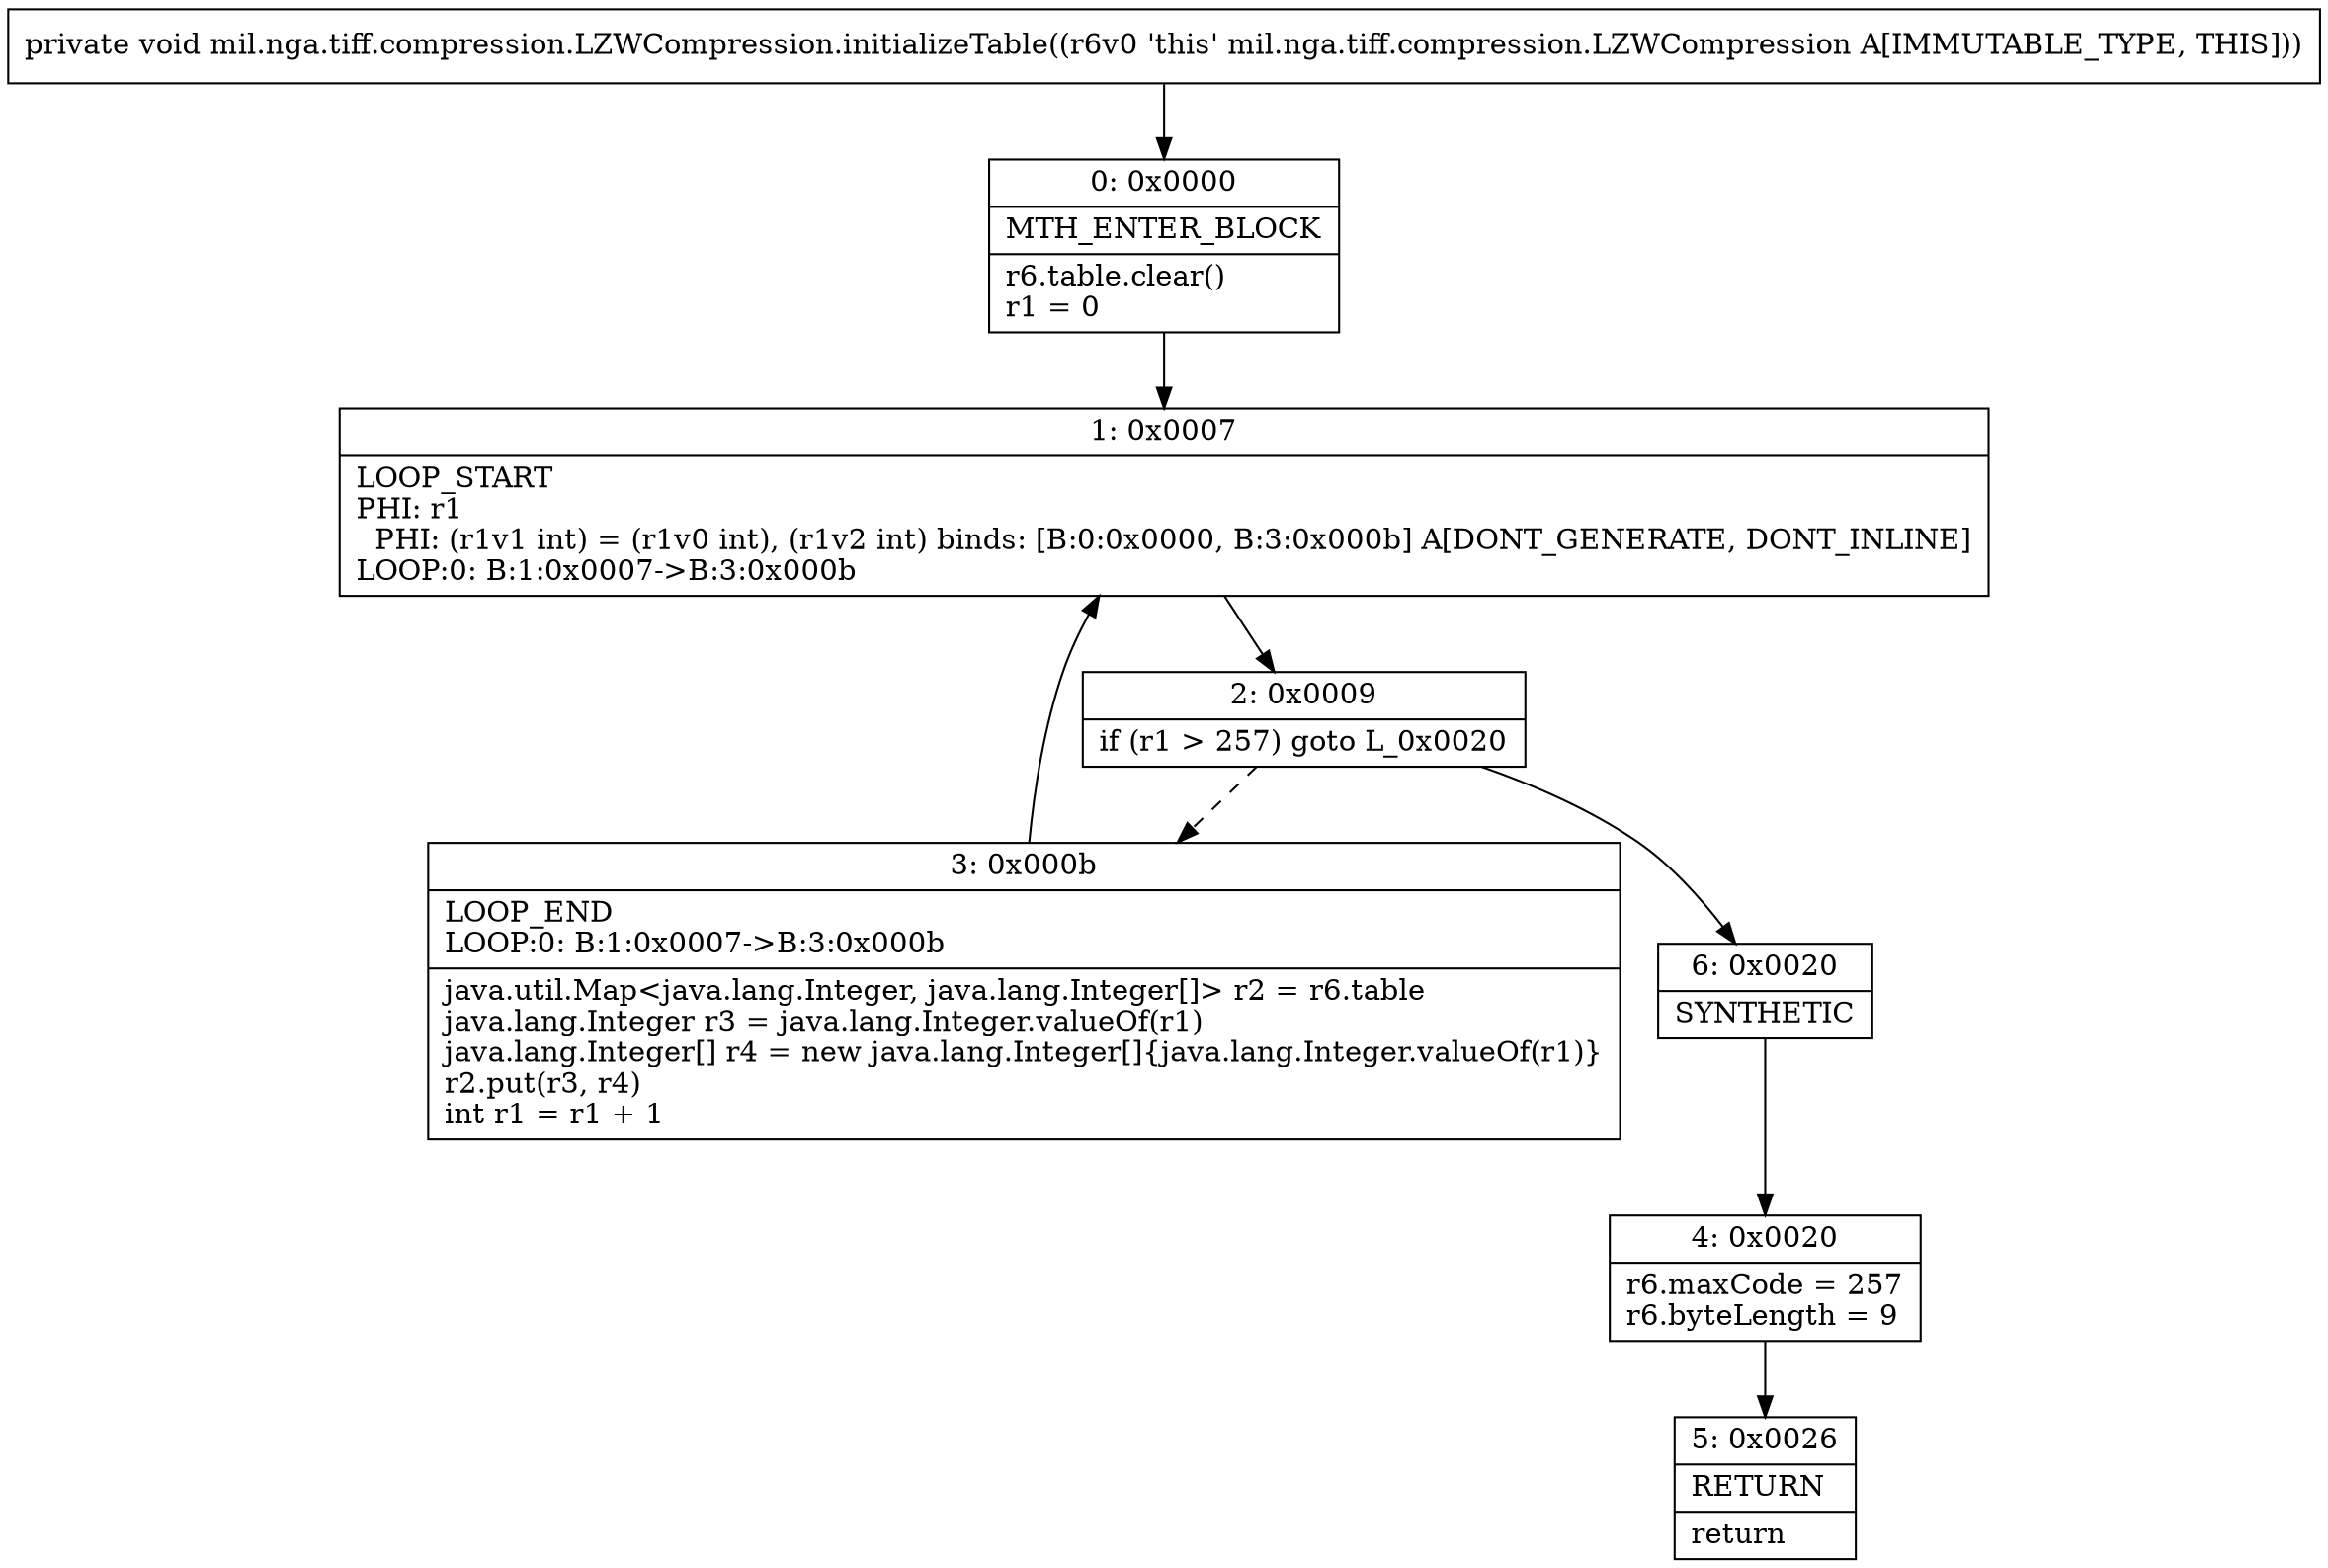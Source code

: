 digraph "CFG formil.nga.tiff.compression.LZWCompression.initializeTable()V" {
Node_0 [shape=record,label="{0\:\ 0x0000|MTH_ENTER_BLOCK\l|r6.table.clear()\lr1 = 0\l}"];
Node_1 [shape=record,label="{1\:\ 0x0007|LOOP_START\lPHI: r1 \l  PHI: (r1v1 int) = (r1v0 int), (r1v2 int) binds: [B:0:0x0000, B:3:0x000b] A[DONT_GENERATE, DONT_INLINE]\lLOOP:0: B:1:0x0007\-\>B:3:0x000b\l}"];
Node_2 [shape=record,label="{2\:\ 0x0009|if (r1 \> 257) goto L_0x0020\l}"];
Node_3 [shape=record,label="{3\:\ 0x000b|LOOP_END\lLOOP:0: B:1:0x0007\-\>B:3:0x000b\l|java.util.Map\<java.lang.Integer, java.lang.Integer[]\> r2 = r6.table\ljava.lang.Integer r3 = java.lang.Integer.valueOf(r1)\ljava.lang.Integer[] r4 = new java.lang.Integer[]\{java.lang.Integer.valueOf(r1)\}\lr2.put(r3, r4)\lint r1 = r1 + 1\l}"];
Node_4 [shape=record,label="{4\:\ 0x0020|r6.maxCode = 257\lr6.byteLength = 9\l}"];
Node_5 [shape=record,label="{5\:\ 0x0026|RETURN\l|return\l}"];
Node_6 [shape=record,label="{6\:\ 0x0020|SYNTHETIC\l}"];
MethodNode[shape=record,label="{private void mil.nga.tiff.compression.LZWCompression.initializeTable((r6v0 'this' mil.nga.tiff.compression.LZWCompression A[IMMUTABLE_TYPE, THIS])) }"];
MethodNode -> Node_0;
Node_0 -> Node_1;
Node_1 -> Node_2;
Node_2 -> Node_3[style=dashed];
Node_2 -> Node_6;
Node_3 -> Node_1;
Node_4 -> Node_5;
Node_6 -> Node_4;
}

